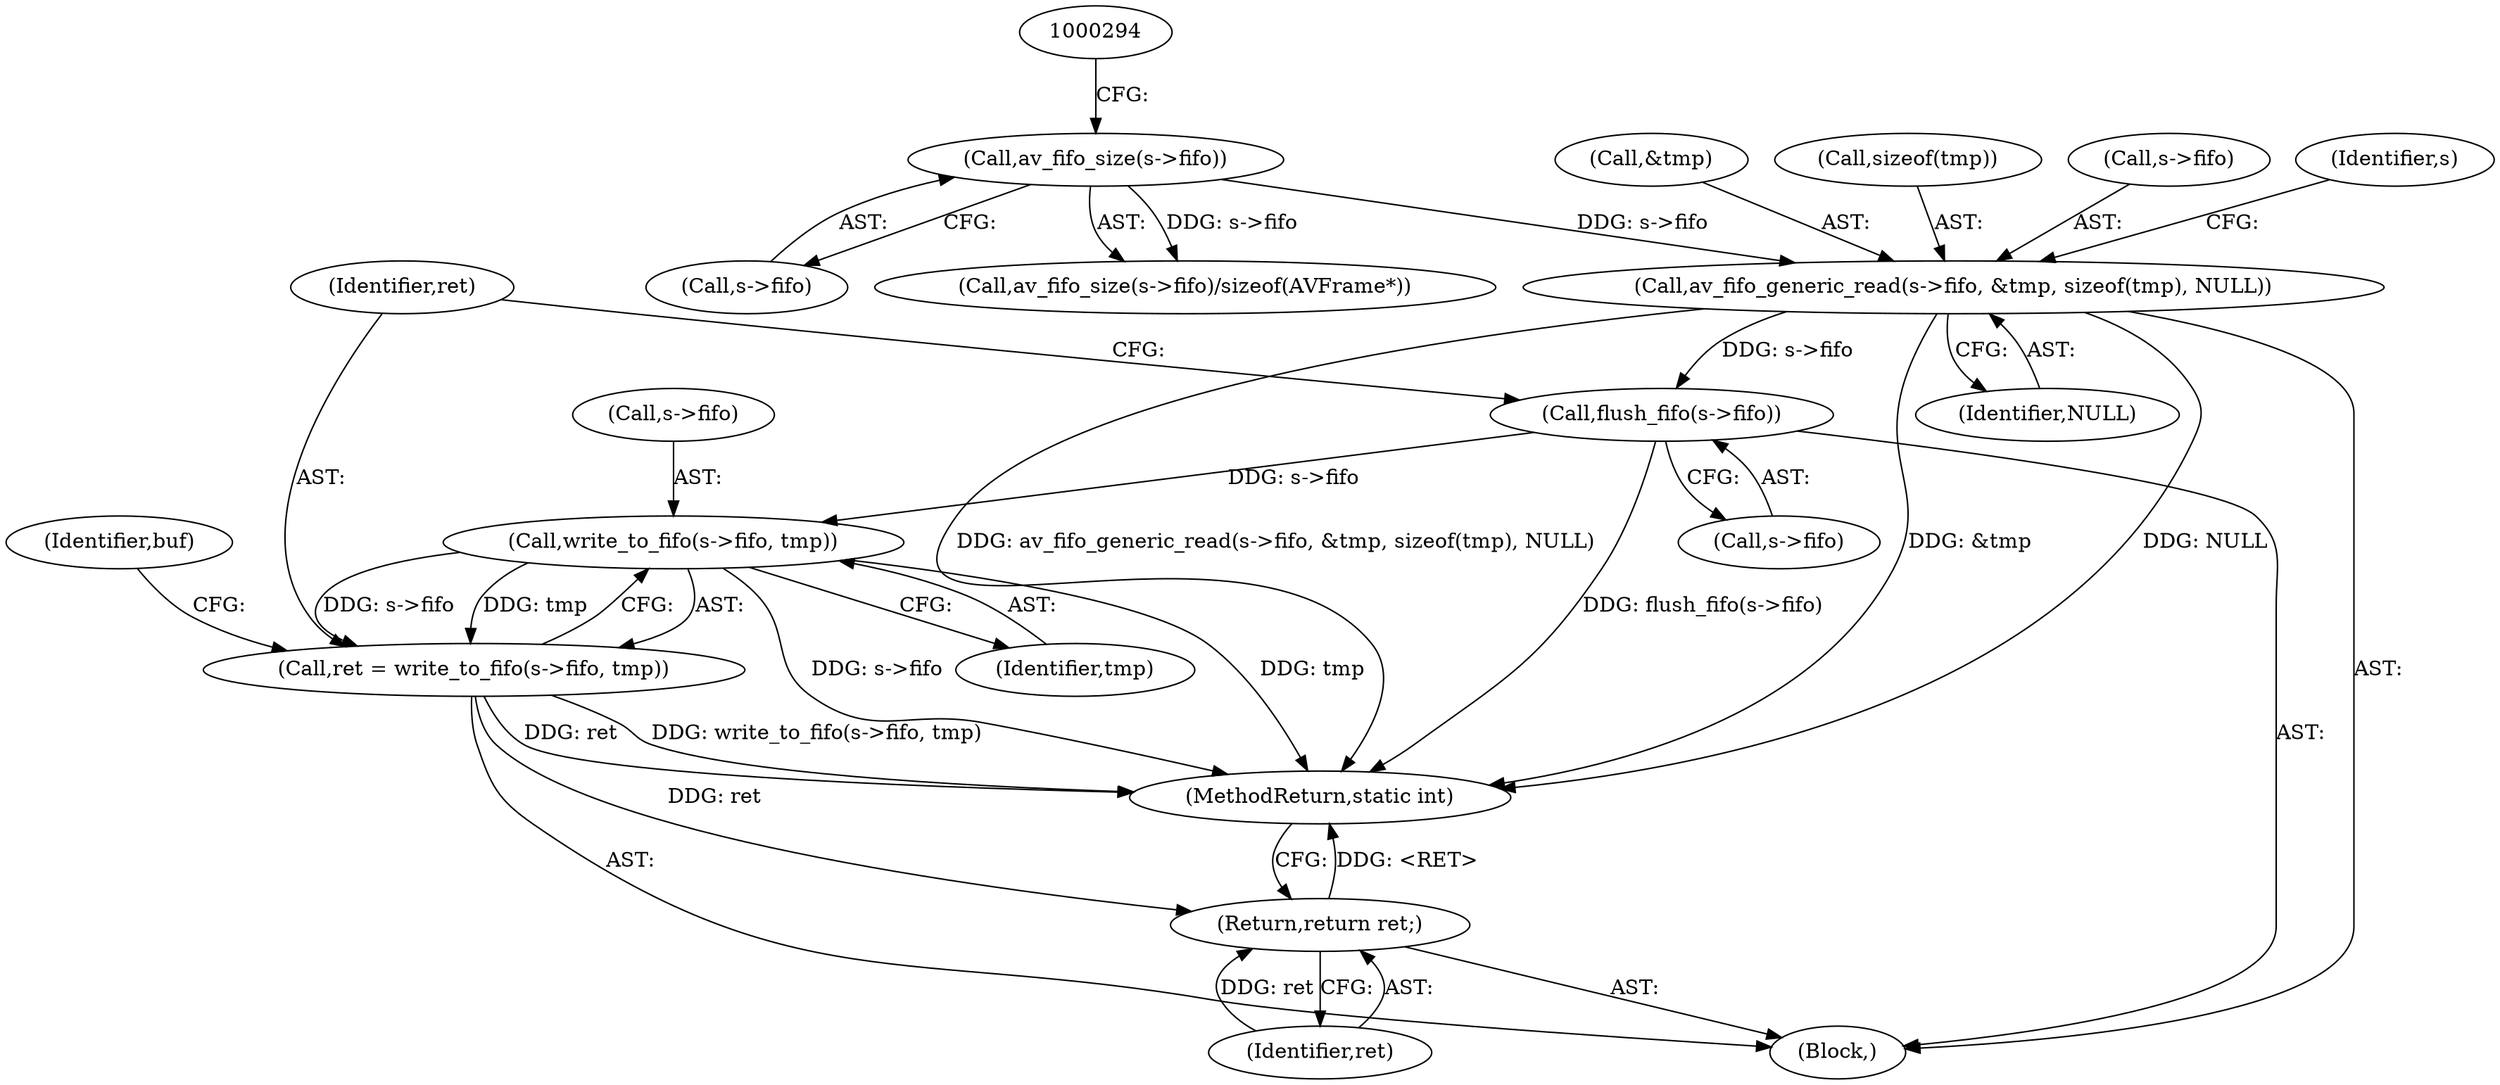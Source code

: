 digraph "0_FFmpeg_cdd5df8189ff1537f7abe8defe971f80602cc2d2@API" {
"1000305" [label="(Call,av_fifo_generic_read(s->fifo, &tmp, sizeof(tmp), NULL))"];
"1000289" [label="(Call,av_fifo_size(s->fifo))"];
"1000314" [label="(Call,flush_fifo(s->fifo))"];
"1000320" [label="(Call,write_to_fifo(s->fifo, tmp))"];
"1000318" [label="(Call,ret = write_to_fifo(s->fifo, tmp))"];
"1000328" [label="(Return,return ret;)"];
"1000288" [label="(Call,av_fifo_size(s->fifo)/sizeof(AVFrame*))"];
"1000329" [label="(Identifier,ret)"];
"1000283" [label="(Block,)"];
"1000327" [label="(Identifier,buf)"];
"1000311" [label="(Call,sizeof(tmp))"];
"1000319" [label="(Identifier,ret)"];
"1000290" [label="(Call,s->fifo)"];
"1000306" [label="(Call,s->fifo)"];
"1000313" [label="(Identifier,NULL)"];
"1000305" [label="(Call,av_fifo_generic_read(s->fifo, &tmp, sizeof(tmp), NULL))"];
"1000318" [label="(Call,ret = write_to_fifo(s->fifo, tmp))"];
"1000289" [label="(Call,av_fifo_size(s->fifo))"];
"1000315" [label="(Call,s->fifo)"];
"1000324" [label="(Identifier,tmp)"];
"1000320" [label="(Call,write_to_fifo(s->fifo, tmp))"];
"1000316" [label="(Identifier,s)"];
"1000470" [label="(MethodReturn,static int)"];
"1000309" [label="(Call,&tmp)"];
"1000314" [label="(Call,flush_fifo(s->fifo))"];
"1000328" [label="(Return,return ret;)"];
"1000321" [label="(Call,s->fifo)"];
"1000305" -> "1000283"  [label="AST: "];
"1000305" -> "1000313"  [label="CFG: "];
"1000306" -> "1000305"  [label="AST: "];
"1000309" -> "1000305"  [label="AST: "];
"1000311" -> "1000305"  [label="AST: "];
"1000313" -> "1000305"  [label="AST: "];
"1000316" -> "1000305"  [label="CFG: "];
"1000305" -> "1000470"  [label="DDG: &tmp"];
"1000305" -> "1000470"  [label="DDG: NULL"];
"1000305" -> "1000470"  [label="DDG: av_fifo_generic_read(s->fifo, &tmp, sizeof(tmp), NULL)"];
"1000289" -> "1000305"  [label="DDG: s->fifo"];
"1000305" -> "1000314"  [label="DDG: s->fifo"];
"1000289" -> "1000288"  [label="AST: "];
"1000289" -> "1000290"  [label="CFG: "];
"1000290" -> "1000289"  [label="AST: "];
"1000294" -> "1000289"  [label="CFG: "];
"1000289" -> "1000288"  [label="DDG: s->fifo"];
"1000314" -> "1000283"  [label="AST: "];
"1000314" -> "1000315"  [label="CFG: "];
"1000315" -> "1000314"  [label="AST: "];
"1000319" -> "1000314"  [label="CFG: "];
"1000314" -> "1000470"  [label="DDG: flush_fifo(s->fifo)"];
"1000314" -> "1000320"  [label="DDG: s->fifo"];
"1000320" -> "1000318"  [label="AST: "];
"1000320" -> "1000324"  [label="CFG: "];
"1000321" -> "1000320"  [label="AST: "];
"1000324" -> "1000320"  [label="AST: "];
"1000318" -> "1000320"  [label="CFG: "];
"1000320" -> "1000470"  [label="DDG: tmp"];
"1000320" -> "1000470"  [label="DDG: s->fifo"];
"1000320" -> "1000318"  [label="DDG: s->fifo"];
"1000320" -> "1000318"  [label="DDG: tmp"];
"1000318" -> "1000283"  [label="AST: "];
"1000319" -> "1000318"  [label="AST: "];
"1000327" -> "1000318"  [label="CFG: "];
"1000318" -> "1000470"  [label="DDG: ret"];
"1000318" -> "1000470"  [label="DDG: write_to_fifo(s->fifo, tmp)"];
"1000318" -> "1000328"  [label="DDG: ret"];
"1000328" -> "1000283"  [label="AST: "];
"1000328" -> "1000329"  [label="CFG: "];
"1000329" -> "1000328"  [label="AST: "];
"1000470" -> "1000328"  [label="CFG: "];
"1000328" -> "1000470"  [label="DDG: <RET>"];
"1000329" -> "1000328"  [label="DDG: ret"];
}
